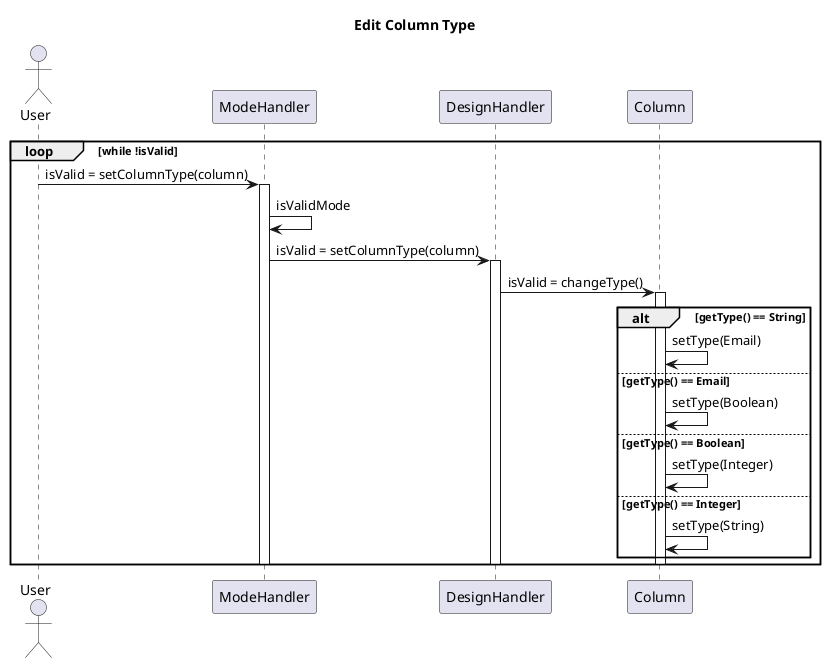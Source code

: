 @startuml
title Edit Column Type
Actor User

loop while !isValid
    User -> ModeHandler: isValid = setColumnType(column)
    Activate ModeHandler
    ModeHandler -> ModeHandler: isValidMode
    ModeHandler -> DesignHandler: isValid = setColumnType(column)
    Activate DesignHandler
    DesignHandler -> Column: isValid = changeType()
    activate Column
    alt getType() == String
        Column -> Column: setType(Email)
    else getType() == Email
        Column -> Column: setType(Boolean)
    else getType() == Boolean
        Column -> Column: setType(Integer)
    else getType() == Integer
        Column -> Column: setType(String)
    end
    deactivate Column
    deactivate DesignHandler
    deactivate ModeHandler
end



@enduml